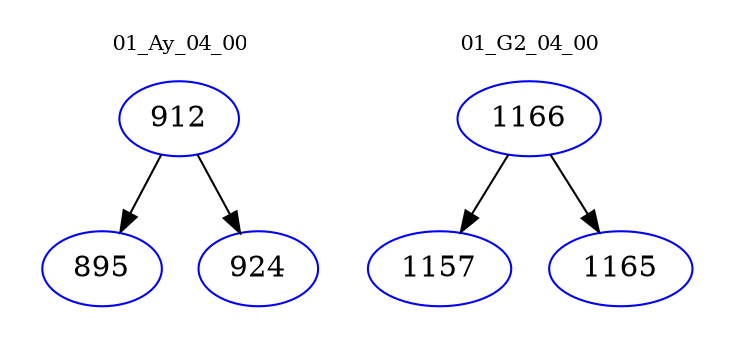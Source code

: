 digraph{
subgraph cluster_0 {
color = white
label = "01_Ay_04_00";
fontsize=10;
T0_912 [label="912", color="blue"]
T0_912 -> T0_895 [color="black"]
T0_895 [label="895", color="blue"]
T0_912 -> T0_924 [color="black"]
T0_924 [label="924", color="blue"]
}
subgraph cluster_1 {
color = white
label = "01_G2_04_00";
fontsize=10;
T1_1166 [label="1166", color="blue"]
T1_1166 -> T1_1157 [color="black"]
T1_1157 [label="1157", color="blue"]
T1_1166 -> T1_1165 [color="black"]
T1_1165 [label="1165", color="blue"]
}
}
